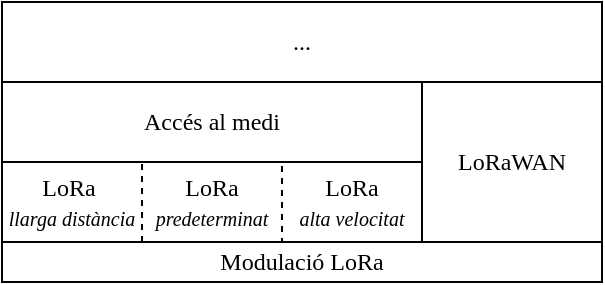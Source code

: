 <mxfile version="26.2.2">
  <diagram name="Page-1" id="g16hq8ZeH8TeaPlCU7o7">
    <mxGraphModel dx="556" dy="350" grid="1" gridSize="10" guides="1" tooltips="1" connect="1" arrows="1" fold="1" page="1" pageScale="1" pageWidth="827" pageHeight="1169" math="0" shadow="0">
      <root>
        <mxCell id="0" />
        <mxCell id="1" parent="0" />
        <mxCell id="xKrB0nxLNKHjkaHpamlU-5" value="LoRa&amp;nbsp;&lt;div&gt;&lt;i&gt;&lt;font style=&quot;font-size: 10px;&quot;&gt;llarga distància&lt;/font&gt;&lt;/i&gt;&lt;/div&gt;" style="rounded=0;whiteSpace=wrap;html=1;fontFamily=Computer Modern;strokeColor=none;" parent="1" vertex="1">
          <mxGeometry x="240" y="240" width="70" height="40" as="geometry" />
        </mxCell>
        <mxCell id="xKrB0nxLNKHjkaHpamlU-2" value="..." style="rounded=0;whiteSpace=wrap;html=1;fontFamily=Computer Modern;" parent="1" vertex="1">
          <mxGeometry x="240" y="160" width="300" height="40" as="geometry" />
        </mxCell>
        <mxCell id="dv8Zd8WE_8hzVl0tdyEO-3" value="LoRa&lt;div&gt;&lt;i&gt;&lt;font style=&quot;font-size: 10px;&quot;&gt;alta velocitat&lt;/font&gt;&lt;/i&gt;&lt;/div&gt;" style="rounded=0;whiteSpace=wrap;html=1;fontFamily=Computer Modern;spacing=1.968;strokeColor=none;" vertex="1" parent="1">
          <mxGeometry x="380" y="240" width="70" height="40" as="geometry" />
        </mxCell>
        <mxCell id="dv8Zd8WE_8hzVl0tdyEO-4" value="LoRaWAN" style="rounded=0;whiteSpace=wrap;html=1;fontFamily=Computer Modern;" vertex="1" parent="1">
          <mxGeometry x="450" y="200" width="90" height="80" as="geometry" />
        </mxCell>
        <mxCell id="dv8Zd8WE_8hzVl0tdyEO-2" value="LoRa&lt;div&gt;&lt;i&gt;&lt;font style=&quot;font-size: 10px;&quot;&gt;predeterminat&lt;/font&gt;&lt;/i&gt;&lt;/div&gt;" style="rounded=0;whiteSpace=wrap;html=1;fontFamily=Computer Modern;dashed=1;" vertex="1" parent="1">
          <mxGeometry x="310" y="240" width="70" height="40" as="geometry" />
        </mxCell>
        <mxCell id="xKrB0nxLNKHjkaHpamlU-3" value="Accés al medi" style="rounded=0;whiteSpace=wrap;html=1;fontFamily=Computer Modern;" parent="1" vertex="1">
          <mxGeometry x="240" y="200" width="210" height="40" as="geometry" />
        </mxCell>
        <mxCell id="xKrB0nxLNKHjkaHpamlU-6" value="Modulació LoRa" style="rounded=0;whiteSpace=wrap;html=1;fontFamily=Computer Modern;" parent="1" vertex="1">
          <mxGeometry x="240" y="280" width="300" height="20" as="geometry" />
        </mxCell>
        <mxCell id="dv8Zd8WE_8hzVl0tdyEO-5" value="" style="endArrow=none;html=1;rounded=0;exitX=0;exitY=1;exitDx=0;exitDy=0;entryX=0;entryY=0;entryDx=0;entryDy=0;" edge="1" parent="1" source="xKrB0nxLNKHjkaHpamlU-5" target="xKrB0nxLNKHjkaHpamlU-5">
          <mxGeometry width="50" height="50" relative="1" as="geometry">
            <mxPoint x="310" y="280" as="sourcePoint" />
            <mxPoint x="360" y="230" as="targetPoint" />
          </mxGeometry>
        </mxCell>
      </root>
    </mxGraphModel>
  </diagram>
</mxfile>
